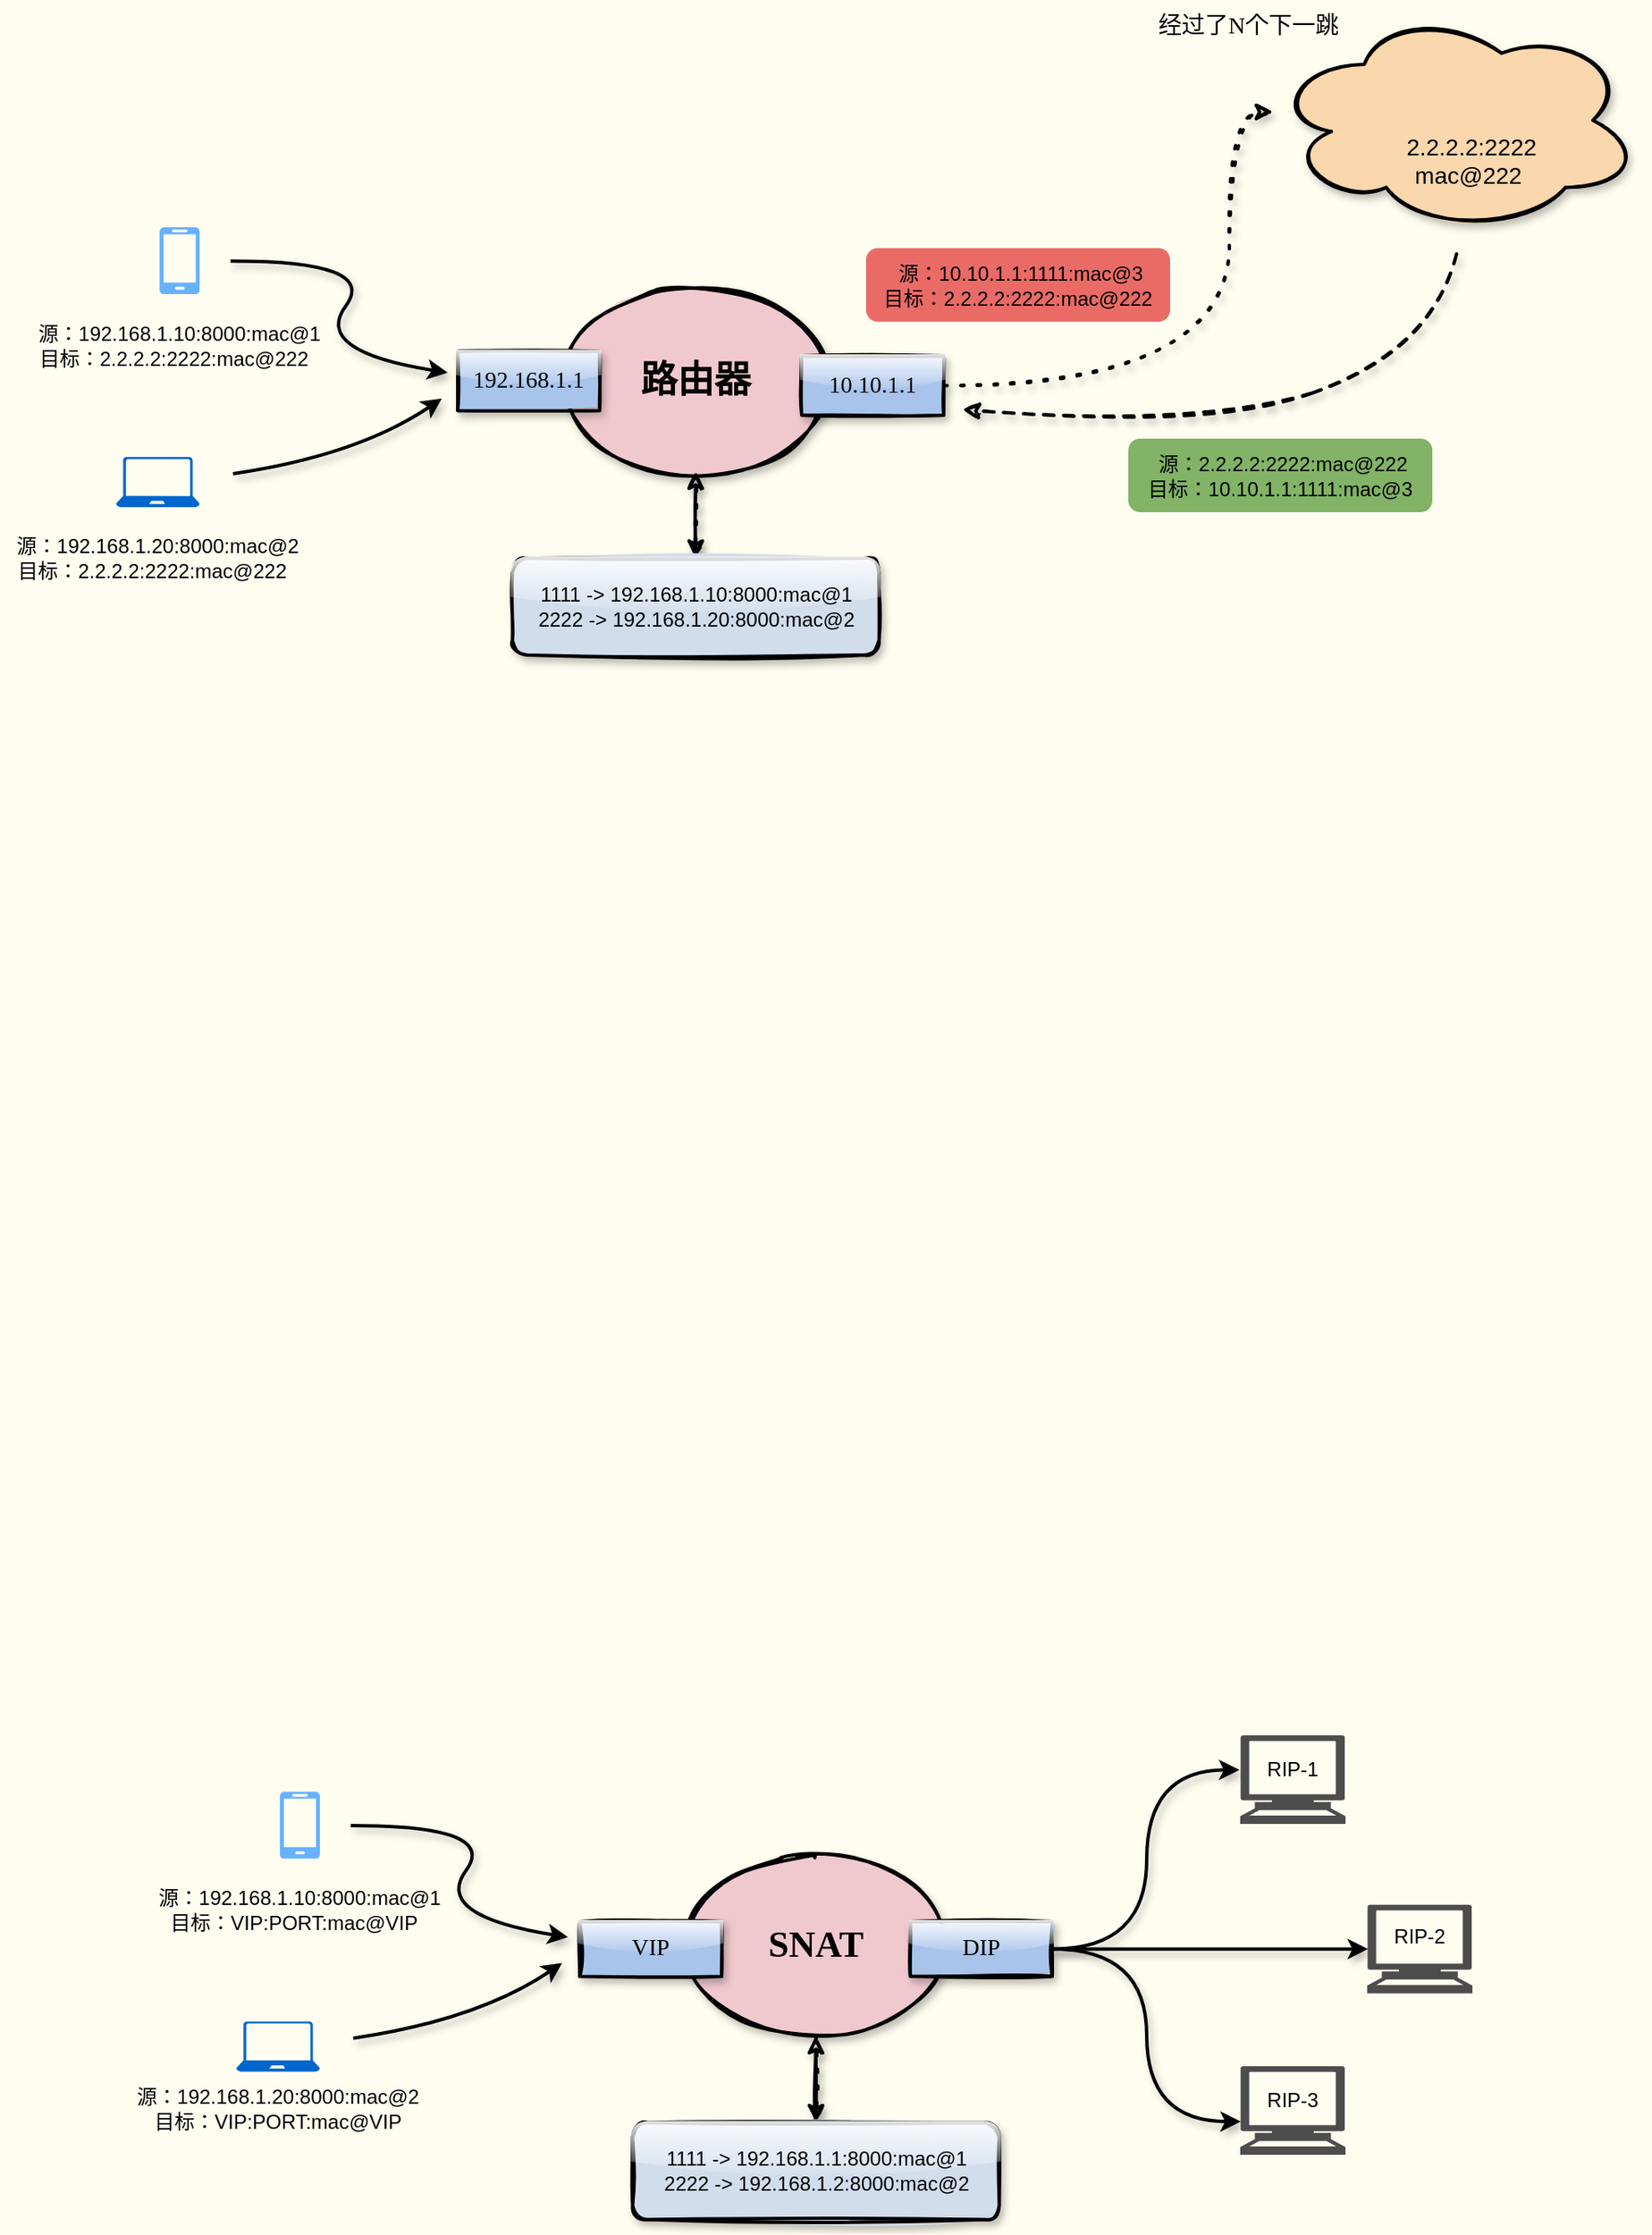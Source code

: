<mxfile version="14.4.6" type="github">
  <diagram id="aZXABbXW0xjVB7LvO0f2" name="第 1 页">
    <mxGraphModel dx="1426" dy="800" grid="0" gridSize="10" guides="1" tooltips="1" connect="1" arrows="1" fold="1" page="1" pageScale="1" pageWidth="1169" pageHeight="827" background="#FFFDF0" math="0" shadow="0">
      <root>
        <mxCell id="0" />
        <mxCell id="1" parent="0" />
        <mxCell id="kH6JTMU_E28Y3a_ak_Uv-8" value="" style="pointerEvents=1;shadow=0;dashed=0;html=1;strokeColor=none;labelPosition=center;verticalLabelPosition=bottom;verticalAlign=top;align=center;fillColor=#66B2FF;shape=mxgraph.azure.mobile" parent="1" vertex="1">
          <mxGeometry x="193.5" y="213" width="24" height="40" as="geometry" />
        </mxCell>
        <mxCell id="kH6JTMU_E28Y3a_ak_Uv-11" value="" style="aspect=fixed;pointerEvents=1;shadow=0;dashed=0;html=1;strokeColor=none;labelPosition=center;verticalLabelPosition=bottom;verticalAlign=top;align=center;fillColor=#0066CC;shape=mxgraph.azure.laptop" parent="1" vertex="1">
          <mxGeometry x="167.5" y="350.5" width="50" height="30" as="geometry" />
        </mxCell>
        <mxCell id="kH6JTMU_E28Y3a_ak_Uv-12" style="edgeStyle=orthogonalEdgeStyle;rounded=0;orthogonalLoop=1;jettySize=auto;html=1;exitX=0.5;exitY=1;exitDx=0;exitDy=0;exitPerimeter=0;" parent="1" source="kH6JTMU_E28Y3a_ak_Uv-11" target="kH6JTMU_E28Y3a_ak_Uv-11" edge="1">
          <mxGeometry relative="1" as="geometry" />
        </mxCell>
        <mxCell id="kH6JTMU_E28Y3a_ak_Uv-19" value="" style="curved=1;endArrow=classic;html=1;shadow=1;strokeWidth=2;" parent="1" edge="1">
          <mxGeometry width="50" height="50" relative="1" as="geometry">
            <mxPoint x="236" y="233.25" as="sourcePoint" />
            <mxPoint x="366" y="300" as="targetPoint" />
            <Array as="points">
              <mxPoint x="325" y="233" />
              <mxPoint x="285" y="287.25" />
            </Array>
          </mxGeometry>
        </mxCell>
        <mxCell id="kH6JTMU_E28Y3a_ak_Uv-20" value="" style="curved=1;endArrow=classic;html=1;shadow=1;strokeWidth=2;" parent="1" edge="1">
          <mxGeometry width="50" height="50" relative="1" as="geometry">
            <mxPoint x="237.5" y="360.5" as="sourcePoint" />
            <mxPoint x="362.5" y="315.5" as="targetPoint" />
            <Array as="points">
              <mxPoint x="312.5" y="349.5" />
            </Array>
          </mxGeometry>
        </mxCell>
        <mxCell id="kH6JTMU_E28Y3a_ak_Uv-25" value="&lt;div style=&quot;font-family: &amp;#34;helvetica&amp;#34; ; font-size: 12px&quot;&gt;源：192.168.1.20:8000:mac@2&lt;/div&gt;&lt;div style=&quot;font-family: &amp;#34;helvetica&amp;#34; ; font-size: 12px&quot;&gt;目标：2.2.2.2:2222:mac@222&amp;nbsp;&amp;nbsp;&lt;/div&gt;" style="text;html=1;strokeColor=none;fillColor=none;align=center;verticalAlign=middle;whiteSpace=wrap;rounded=0;shadow=1;glass=1;sketch=1;fontFamily=Tahoma;fontSize=14;" parent="1" vertex="1">
          <mxGeometry x="102" y="401" width="181" height="20" as="geometry" />
        </mxCell>
        <mxCell id="kH6JTMU_E28Y3a_ak_Uv-29" value="&lt;div style=&quot;font-family: &amp;#34;helvetica&amp;#34; ; font-size: 14px&quot;&gt;&lt;br&gt;&lt;/div&gt;" style="ellipse;shape=cloud;whiteSpace=wrap;html=1;shadow=1;strokeWidth=2;glass=0;sketch=1;fillWeight=-1;hachureGap=8;fillStyle=solid;fillColor=#fad7ac;" parent="1" vertex="1">
          <mxGeometry x="860" y="82" width="219" height="134" as="geometry" />
        </mxCell>
        <mxCell id="kH6JTMU_E28Y3a_ak_Uv-50" value="" style="edgeStyle=orthogonalEdgeStyle;curved=1;sketch=1;orthogonalLoop=1;jettySize=auto;html=1;shadow=1;dashed=1;dashPattern=1 4;strokeWidth=2;fontFamily=Tahoma;fontSize=14;" parent="1" source="kH6JTMU_E28Y3a_ak_Uv-33" target="kH6JTMU_E28Y3a_ak_Uv-49" edge="1">
          <mxGeometry relative="1" as="geometry" />
        </mxCell>
        <mxCell id="kH6JTMU_E28Y3a_ak_Uv-33" value="&lt;b&gt;&lt;font style=&quot;font-size: 22px&quot;&gt;路由器&lt;/font&gt;&lt;/b&gt;" style="ellipse;whiteSpace=wrap;html=1;shadow=1;glass=1;sketch=1;strokeWidth=2;fontFamily=Tahoma;fontSize=14;fillStyle=solid;fillColor=#f0c9cf;" parent="1" vertex="1">
          <mxGeometry x="436" y="251" width="157" height="108" as="geometry" />
        </mxCell>
        <mxCell id="kH6JTMU_E28Y3a_ak_Uv-35" value="192.168.1.1" style="rounded=0;whiteSpace=wrap;html=1;shadow=1;glass=1;sketch=1;strokeColor=#000000;strokeWidth=2;fontFamily=Tahoma;fontSize=14;fillStyle=solid;fillColor=#A9C4EB;" parent="1" vertex="1">
          <mxGeometry x="372" y="287.25" width="85" height="35.5" as="geometry" />
        </mxCell>
        <mxCell id="kH6JTMU_E28Y3a_ak_Uv-37" style="edgeStyle=orthogonalEdgeStyle;curved=1;sketch=1;orthogonalLoop=1;jettySize=auto;html=1;shadow=1;strokeWidth=2;fontFamily=Tahoma;fontSize=14;dashed=1;dashPattern=1 4;" parent="1" source="kH6JTMU_E28Y3a_ak_Uv-36" target="kH6JTMU_E28Y3a_ak_Uv-29" edge="1">
          <mxGeometry relative="1" as="geometry">
            <Array as="points">
              <mxPoint x="834" y="308" />
              <mxPoint x="834" y="144" />
            </Array>
          </mxGeometry>
        </mxCell>
        <mxCell id="kH6JTMU_E28Y3a_ak_Uv-36" value="10.10.1.1" style="rounded=0;whiteSpace=wrap;html=1;shadow=1;glass=1;sketch=1;strokeColor=#000000;strokeWidth=2;fontFamily=Tahoma;fontSize=14;fillStyle=solid;fillColor=#A9C4EB;" parent="1" vertex="1">
          <mxGeometry x="578" y="290" width="85" height="35.5" as="geometry" />
        </mxCell>
        <mxCell id="kH6JTMU_E28Y3a_ak_Uv-38" value="经过了N个下一跳&lt;br&gt;" style="text;html=1;align=center;verticalAlign=middle;resizable=0;points=[];autosize=1;fontSize=14;fontFamily=Tahoma;" parent="1" vertex="1">
          <mxGeometry x="786" y="82" width="117" height="21" as="geometry" />
        </mxCell>
        <mxCell id="kH6JTMU_E28Y3a_ak_Uv-43" value="&lt;div style=&quot;font-family: &amp;#34;helvetica&amp;#34; ; font-size: 12px&quot;&gt;&lt;div&gt;源：192.168.1.10:8000:mac@1&lt;/div&gt;&lt;div&gt;目标：2.2.2.2:2222:mac@222&amp;nbsp;&amp;nbsp;&lt;/div&gt;&lt;/div&gt;" style="text;html=1;strokeColor=none;fillColor=none;align=center;verticalAlign=middle;whiteSpace=wrap;rounded=0;shadow=1;glass=1;sketch=1;fontFamily=Tahoma;fontSize=14;" parent="1" vertex="1">
          <mxGeometry x="115" y="274" width="181" height="20" as="geometry" />
        </mxCell>
        <mxCell id="kH6JTMU_E28Y3a_ak_Uv-45" value="&lt;div style=&quot;font-family: &amp;#34;helvetica&amp;#34;&quot;&gt;2.2.2.2:2222&lt;/div&gt;&lt;div style=&quot;font-family: &amp;#34;helvetica&amp;#34;&quot;&gt;mac@222&amp;nbsp;&lt;/div&gt;" style="text;html=1;strokeColor=none;fillColor=none;align=center;verticalAlign=middle;whiteSpace=wrap;rounded=0;shadow=0;glass=0;sketch=0;fontFamily=Tahoma;fontSize=14;" parent="1" vertex="1">
          <mxGeometry x="959" y="164" width="40" height="17" as="geometry" />
        </mxCell>
        <mxCell id="kH6JTMU_E28Y3a_ak_Uv-46" value="" style="shape=image;html=1;verticalAlign=top;verticalLabelPosition=bottom;labelBackgroundColor=#ffffff;imageAspect=0;aspect=fixed;image=https://cdn4.iconfinder.com/data/icons/chinas-social-share-icons/256/cssi_taobao-128.png;rounded=0;shadow=0;glass=0;sketch=0;strokeColor=#000000;strokeWidth=2;fillColor=none;fontFamily=Tahoma;fontSize=14;" parent="1" vertex="1">
          <mxGeometry x="955" y="113" width="39" height="39" as="geometry" />
        </mxCell>
        <mxCell id="kH6JTMU_E28Y3a_ak_Uv-51" value="" style="sketch=1;orthogonalLoop=1;jettySize=auto;html=1;shadow=1;strokeWidth=2;fontFamily=Tahoma;fontSize=14;" parent="1" source="kH6JTMU_E28Y3a_ak_Uv-49" target="kH6JTMU_E28Y3a_ak_Uv-33" edge="1">
          <mxGeometry relative="1" as="geometry" />
        </mxCell>
        <mxCell id="kH6JTMU_E28Y3a_ak_Uv-49" value="&lt;div style=&quot;font-family: &amp;#34;helvetica&amp;#34; ; font-size: 12px&quot;&gt;1111 -&amp;gt; 192.168.1.10:8000:mac@1&lt;/div&gt;&lt;div style=&quot;font-family: &amp;#34;helvetica&amp;#34; ; font-size: 12px&quot;&gt;2222 -&amp;gt; 192.168.1.20:8000:mac@2&lt;br&gt;&lt;/div&gt;" style="whiteSpace=wrap;html=1;shadow=1;fontFamily=Tahoma;fontSize=14;strokeWidth=2;glass=1;sketch=1;fillStyle=solid;rounded=1;fillColor=#D1DDEB;" parent="1" vertex="1">
          <mxGeometry x="404.75" y="411" width="219.5" height="58" as="geometry" />
        </mxCell>
        <mxCell id="KS8ba3pGw0_D_sEXpfe7-1" value="&amp;nbsp;源：10.10.1.1:1111:mac@3&lt;br&gt;目标：2.2.2.2:2222:mac@222" style="rounded=1;whiteSpace=wrap;html=1;fillColor=#EA6B66;strokeColor=#EA6B66;" parent="1" vertex="1">
          <mxGeometry x="617" y="226" width="181" height="43" as="geometry" />
        </mxCell>
        <mxCell id="KS8ba3pGw0_D_sEXpfe7-6" value="" style="curved=1;endArrow=classic;html=1;strokeWidth=2;dashed=1;shadow=1;sketch=1;" parent="1" edge="1">
          <mxGeometry width="50" height="50" relative="1" as="geometry">
            <mxPoint x="970" y="229" as="sourcePoint" />
            <mxPoint x="674" y="322" as="targetPoint" />
            <Array as="points">
              <mxPoint x="955" y="290" />
              <mxPoint x="812" y="334.5" />
            </Array>
          </mxGeometry>
        </mxCell>
        <mxCell id="KS8ba3pGw0_D_sEXpfe7-2" value="&amp;nbsp;源：2.2.2.2:2222:mac@222&lt;br&gt;目标：10.10.1.1:1111:mac@3" style="rounded=1;whiteSpace=wrap;html=1;strokeColor=#82b366;fillColor=#82B366;" parent="1" vertex="1">
          <mxGeometry x="774" y="340" width="181" height="43" as="geometry" />
        </mxCell>
        <mxCell id="KS8ba3pGw0_D_sEXpfe7-7" value="" style="pointerEvents=1;shadow=0;dashed=0;html=1;strokeColor=none;labelPosition=center;verticalLabelPosition=bottom;verticalAlign=top;align=center;fillColor=#66B2FF;shape=mxgraph.azure.mobile" parent="1" vertex="1">
          <mxGeometry x="265.5" y="1149.24" width="24" height="40" as="geometry" />
        </mxCell>
        <mxCell id="KS8ba3pGw0_D_sEXpfe7-8" value="" style="aspect=fixed;pointerEvents=1;shadow=0;dashed=0;html=1;strokeColor=none;labelPosition=center;verticalLabelPosition=bottom;verticalAlign=top;align=center;fillColor=#0066CC;shape=mxgraph.azure.laptop" parent="1" vertex="1">
          <mxGeometry x="239.5" y="1286.74" width="50" height="30" as="geometry" />
        </mxCell>
        <mxCell id="KS8ba3pGw0_D_sEXpfe7-9" style="edgeStyle=orthogonalEdgeStyle;rounded=0;orthogonalLoop=1;jettySize=auto;html=1;exitX=0.5;exitY=1;exitDx=0;exitDy=0;exitPerimeter=0;" parent="1" source="KS8ba3pGw0_D_sEXpfe7-8" target="KS8ba3pGw0_D_sEXpfe7-8" edge="1">
          <mxGeometry relative="1" as="geometry" />
        </mxCell>
        <mxCell id="KS8ba3pGw0_D_sEXpfe7-10" value="" style="curved=1;endArrow=classic;html=1;shadow=1;strokeWidth=2;" parent="1" edge="1">
          <mxGeometry width="50" height="50" relative="1" as="geometry">
            <mxPoint x="308" y="1169.49" as="sourcePoint" />
            <mxPoint x="438" y="1236.24" as="targetPoint" />
            <Array as="points">
              <mxPoint x="397" y="1169.24" />
              <mxPoint x="357" y="1223.49" />
            </Array>
          </mxGeometry>
        </mxCell>
        <mxCell id="KS8ba3pGw0_D_sEXpfe7-11" value="" style="curved=1;endArrow=classic;html=1;shadow=1;strokeWidth=2;" parent="1" edge="1">
          <mxGeometry width="50" height="50" relative="1" as="geometry">
            <mxPoint x="309.5" y="1296.74" as="sourcePoint" />
            <mxPoint x="434.5" y="1251.74" as="targetPoint" />
            <Array as="points">
              <mxPoint x="384.5" y="1285.74" />
            </Array>
          </mxGeometry>
        </mxCell>
        <mxCell id="KS8ba3pGw0_D_sEXpfe7-12" value="&lt;div style=&quot;font-family: &amp;#34;helvetica&amp;#34; ; font-size: 12px&quot;&gt;源：192.168.1.20:8000:mac@2&lt;/div&gt;&lt;span style=&quot;font-family: &amp;#34;helvetica&amp;#34; ; font-size: 12px&quot;&gt;目标：VIP:PORT:mac@VIP&lt;/span&gt;&lt;div style=&quot;font-family: &amp;#34;helvetica&amp;#34; ; font-size: 12px&quot;&gt;&amp;nbsp;&lt;/div&gt;" style="text;html=1;strokeColor=none;fillColor=none;align=center;verticalAlign=middle;whiteSpace=wrap;rounded=0;shadow=1;glass=1;sketch=1;fontFamily=Tahoma;fontSize=14;" parent="1" vertex="1">
          <mxGeometry x="174" y="1337.24" width="181" height="20" as="geometry" />
        </mxCell>
        <mxCell id="KS8ba3pGw0_D_sEXpfe7-14" value="" style="edgeStyle=orthogonalEdgeStyle;curved=1;sketch=1;orthogonalLoop=1;jettySize=auto;html=1;shadow=1;dashed=1;dashPattern=1 4;strokeWidth=2;fontFamily=Tahoma;fontSize=14;" parent="1" source="KS8ba3pGw0_D_sEXpfe7-15" target="KS8ba3pGw0_D_sEXpfe7-24" edge="1">
          <mxGeometry relative="1" as="geometry" />
        </mxCell>
        <mxCell id="KS8ba3pGw0_D_sEXpfe7-15" value="&lt;b&gt;&lt;font style=&quot;font-size: 22px&quot;&gt;SNAT&lt;/font&gt;&lt;/b&gt;" style="ellipse;whiteSpace=wrap;html=1;shadow=1;glass=1;sketch=1;strokeWidth=2;fontFamily=Tahoma;fontSize=14;fillStyle=solid;fillColor=#f0c9cf;" parent="1" vertex="1">
          <mxGeometry x="508" y="1187.24" width="157" height="108" as="geometry" />
        </mxCell>
        <mxCell id="KS8ba3pGw0_D_sEXpfe7-16" value="VIP" style="rounded=0;whiteSpace=wrap;html=1;shadow=1;glass=1;sketch=1;strokeColor=#000000;strokeWidth=2;fontFamily=Tahoma;fontSize=14;fillStyle=solid;fillColor=#A9C4EB;" parent="1" vertex="1">
          <mxGeometry x="445" y="1227" width="85" height="32.75" as="geometry" />
        </mxCell>
        <mxCell id="KS8ba3pGw0_D_sEXpfe7-37" style="edgeStyle=orthogonalEdgeStyle;sketch=0;orthogonalLoop=1;jettySize=auto;html=1;exitX=1;exitY=0.5;exitDx=0;exitDy=0;entryX=-0.016;entryY=0.388;entryDx=0;entryDy=0;entryPerimeter=0;shadow=1;strokeWidth=2;curved=1;" parent="1" source="KS8ba3pGw0_D_sEXpfe7-18" target="KS8ba3pGw0_D_sEXpfe7-31" edge="1">
          <mxGeometry relative="1" as="geometry" />
        </mxCell>
        <mxCell id="KS8ba3pGw0_D_sEXpfe7-39" style="edgeStyle=orthogonalEdgeStyle;curved=1;sketch=0;orthogonalLoop=1;jettySize=auto;html=1;exitX=1;exitY=0.5;exitDx=0;exitDy=0;entryX=-0.003;entryY=0.627;entryDx=0;entryDy=0;entryPerimeter=0;shadow=1;strokeWidth=2;" parent="1" source="KS8ba3pGw0_D_sEXpfe7-18" target="KS8ba3pGw0_D_sEXpfe7-33" edge="1">
          <mxGeometry relative="1" as="geometry" />
        </mxCell>
        <mxCell id="KS8ba3pGw0_D_sEXpfe7-40" style="edgeStyle=orthogonalEdgeStyle;curved=1;sketch=0;orthogonalLoop=1;jettySize=auto;html=1;exitX=1;exitY=0.5;exitDx=0;exitDy=0;entryX=0;entryY=0.5;entryDx=0;entryDy=0;entryPerimeter=0;shadow=1;strokeWidth=2;" parent="1" source="KS8ba3pGw0_D_sEXpfe7-18" target="KS8ba3pGw0_D_sEXpfe7-32" edge="1">
          <mxGeometry relative="1" as="geometry" />
        </mxCell>
        <mxCell id="KS8ba3pGw0_D_sEXpfe7-18" value="DIP" style="rounded=0;whiteSpace=wrap;html=1;shadow=1;glass=1;sketch=1;strokeColor=#000000;strokeWidth=2;fontFamily=Tahoma;fontSize=14;fillStyle=solid;fillColor=#A9C4EB;" parent="1" vertex="1">
          <mxGeometry x="643" y="1227" width="85" height="32.75" as="geometry" />
        </mxCell>
        <mxCell id="KS8ba3pGw0_D_sEXpfe7-20" value="&lt;div style=&quot;font-family: &amp;#34;helvetica&amp;#34; ; font-size: 12px&quot;&gt;&lt;div&gt;源：192.168.1.10:8000:mac@1&lt;/div&gt;&lt;div&gt;目标：VIP:PORT:mac@VIP&amp;nbsp;&amp;nbsp;&lt;/div&gt;&lt;/div&gt;" style="text;html=1;strokeColor=none;fillColor=none;align=center;verticalAlign=middle;whiteSpace=wrap;rounded=0;shadow=1;glass=1;sketch=1;fontFamily=Tahoma;fontSize=14;" parent="1" vertex="1">
          <mxGeometry x="187" y="1210.24" width="181" height="20" as="geometry" />
        </mxCell>
        <mxCell id="KS8ba3pGw0_D_sEXpfe7-23" value="" style="sketch=1;orthogonalLoop=1;jettySize=auto;html=1;shadow=1;strokeWidth=2;fontFamily=Tahoma;fontSize=14;" parent="1" source="KS8ba3pGw0_D_sEXpfe7-24" target="KS8ba3pGw0_D_sEXpfe7-15" edge="1">
          <mxGeometry relative="1" as="geometry" />
        </mxCell>
        <mxCell id="KS8ba3pGw0_D_sEXpfe7-24" value="&lt;div style=&quot;font-family: &amp;#34;helvetica&amp;#34; ; font-size: 12px&quot;&gt;1111 -&amp;gt; 192.168.1.1:8000:mac@1&lt;/div&gt;&lt;div style=&quot;font-family: &amp;#34;helvetica&amp;#34; ; font-size: 12px&quot;&gt;2222 -&amp;gt; 192.168.1.2:8000:mac@2&lt;br&gt;&lt;/div&gt;" style="whiteSpace=wrap;html=1;shadow=1;fontFamily=Tahoma;fontSize=14;strokeWidth=2;glass=1;sketch=1;fillStyle=solid;rounded=1;fillColor=#D1DDEB;" parent="1" vertex="1">
          <mxGeometry x="476.75" y="1347.24" width="219.5" height="58" as="geometry" />
        </mxCell>
        <mxCell id="KS8ba3pGw0_D_sEXpfe7-31" value="" style="shape=mxgraph.signs.tech.computer;html=1;pointerEvents=1;verticalLabelPosition=bottom;verticalAlign=top;align=center;labelBackgroundColor=none;fontColor=#ffffff;fillColor=#4D4D4D;strokeColor=#4D4D4D;" parent="1" vertex="1">
          <mxGeometry x="841" y="1116" width="62" height="52" as="geometry" />
        </mxCell>
        <mxCell id="KS8ba3pGw0_D_sEXpfe7-32" value="" style="shape=mxgraph.signs.tech.computer;html=1;pointerEvents=1;verticalLabelPosition=bottom;verticalAlign=top;align=center;labelBackgroundColor=none;fontColor=#ffffff;fillColor=#4D4D4D;strokeColor=#4D4D4D;" parent="1" vertex="1">
          <mxGeometry x="917" y="1217.38" width="62" height="52" as="geometry" />
        </mxCell>
        <mxCell id="KS8ba3pGw0_D_sEXpfe7-33" value="" style="shape=mxgraph.signs.tech.computer;html=1;pointerEvents=1;verticalLabelPosition=bottom;verticalAlign=top;align=center;labelBackgroundColor=none;fontColor=#ffffff;fillColor=#4D4D4D;strokeColor=#4D4D4D;" parent="1" vertex="1">
          <mxGeometry x="841" y="1314" width="62" height="52" as="geometry" />
        </mxCell>
        <mxCell id="KS8ba3pGw0_D_sEXpfe7-34" value="&lt;meta charset=&quot;utf-8&quot;&gt;&lt;span style=&quot;color: rgb(0, 0, 0); font-family: helvetica; font-size: 12px; font-style: normal; font-weight: 400; letter-spacing: normal; text-align: center; text-indent: 0px; text-transform: none; word-spacing: 0px; display: inline; float: none;&quot;&gt;RIP-1&lt;/span&gt;" style="text;html=1;strokeColor=none;fillColor=none;align=center;verticalAlign=middle;whiteSpace=wrap;rounded=0;labelBackgroundColor=none;" parent="1" vertex="1">
          <mxGeometry x="852" y="1126" width="40" height="20" as="geometry" />
        </mxCell>
        <mxCell id="KS8ba3pGw0_D_sEXpfe7-35" value="&lt;span style=&quot;color: rgb(0, 0, 0); font-family: helvetica; font-size: 12px; font-style: normal; font-weight: 400; letter-spacing: normal; text-align: center; text-indent: 0px; text-transform: none; word-spacing: 0px; display: inline; float: none;&quot;&gt;RIP-2&lt;/span&gt;" style="text;html=1;strokeColor=none;fillColor=none;align=center;verticalAlign=middle;whiteSpace=wrap;rounded=0;labelBackgroundColor=none;" parent="1" vertex="1">
          <mxGeometry x="928" y="1226.38" width="40" height="20" as="geometry" />
        </mxCell>
        <mxCell id="KS8ba3pGw0_D_sEXpfe7-36" value="&lt;span style=&quot;color: rgb(0, 0, 0); font-family: helvetica; font-size: 12px; font-style: normal; font-weight: 400; letter-spacing: normal; text-align: center; text-indent: 0px; text-transform: none; word-spacing: 0px; display: inline; float: none;&quot;&gt;RIP-3&lt;/span&gt;" style="text;html=1;strokeColor=none;fillColor=none;align=center;verticalAlign=middle;whiteSpace=wrap;rounded=0;labelBackgroundColor=none;" parent="1" vertex="1">
          <mxGeometry x="852" y="1324" width="40" height="20" as="geometry" />
        </mxCell>
      </root>
    </mxGraphModel>
  </diagram>
</mxfile>
